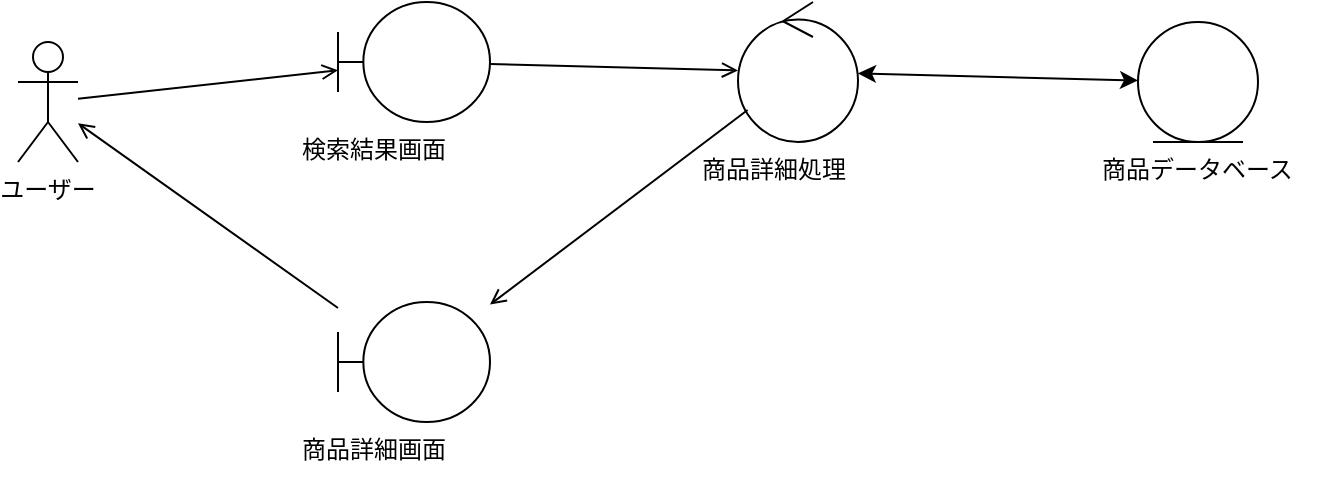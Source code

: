 <mxfile version="28.2.2">
  <diagram id="browseDiagram" name="商品閲覧">
    <mxGraphModel dx="786" dy="498" grid="1" gridSize="10" guides="1" tooltips="1" connect="1" arrows="1" fold="1" page="1" pageScale="1" pageWidth="827" pageHeight="1169" math="0" shadow="0">
      <root>
        <mxCell id="0"/>
        <mxCell id="1" parent="0"/>

        <!-- アクター -->
        <mxCell id="actor1" value="ユーザー" style="shape=umlActor;verticalLabelPosition=bottom;verticalAlign=top;" vertex="1" parent="1">
          <mxGeometry x="100" y="220" width="30" height="60" as="geometry"/>
        </mxCell>

        <!-- 検索結果画面（バウンダリ） -->
        <mxCell id="boundary1" value="" style="shape=umlBoundary;" vertex="1" parent="1">
          <mxGeometry x="260" y="200" width="76" height="60" as="geometry"/>
        </mxCell>
        <mxCell id="label1" value="検索結果画面" style="text;html=1;strokeColor=none;fillColor=none;" vertex="1" parent="1">
          <mxGeometry x="240" y="260" width="120" height="30" as="geometry"/>
        </mxCell>

        <!-- 商品詳細処理（コントロール） -->
        <mxCell id="control1" value="" style="ellipse;shape=umlControl;" vertex="1" parent="1">
          <mxGeometry x="460" y="200" width="60" height="70" as="geometry"/>
        </mxCell>
        <mxCell id="label2" value="商品詳細処理" style="text;html=1;strokeColor=none;fillColor=none;" vertex="1" parent="1">
          <mxGeometry x="440" y="270" width="100" height="30" as="geometry"/>
        </mxCell>

        <!-- 商品データベース（エンティティ） -->
        <mxCell id="entity1" value="" style="ellipse;shape=umlEntity;" vertex="1" parent="1">
          <mxGeometry x="660" y="210" width="60" height="60" as="geometry"/>
        </mxCell>
        <mxCell id="label3" value="商品データベース" style="text;html=1;strokeColor=none;fillColor=none;" vertex="1" parent="1">
          <mxGeometry x="640" y="270" width="120" height="30" as="geometry"/>
        </mxCell>

        <!-- 商品詳細画面（バウンダリ） -->
        <mxCell id="boundary2" value="" style="shape=umlBoundary;" vertex="1" parent="1">
          <mxGeometry x="260" y="350" width="76" height="60" as="geometry"/>
        </mxCell>
        <mxCell id="label4" value="商品詳細画面" style="text;html=1;strokeColor=none;fillColor=none;" vertex="1" parent="1">
          <mxGeometry x="240" y="410" width="120" height="30" as="geometry"/>
        </mxCell>

        <!-- 接続 -->
        <mxCell id="edge1" style="endArrow=open;" edge="1" parent="1" source="actor1" target="boundary1"><mxGeometry relative="1" as="geometry"/></mxCell>
        <mxCell id="edge2" style="endArrow=open;" edge="1" parent="1" source="boundary1" target="control1"><mxGeometry relative="1" as="geometry"/></mxCell>
        <mxCell id="edge3" style="endArrow=classic;startArrow=classic;" edge="1" parent="1" source="control1" target="entity1"><mxGeometry relative="1" as="geometry"/></mxCell>
        <mxCell id="edge4" style="endArrow=open;" edge="1" parent="1" source="control1" target="boundary2"><mxGeometry relative="1" as="geometry"/></mxCell>
        <mxCell id="edge5" style="endArrow=open;" edge="1" parent="1" source="boundary2" target="actor1"><mxGeometry relative="1" as="geometry"/></mxCell>

      </root>
    </mxGraphModel>
  </diagram>
</mxfile>
